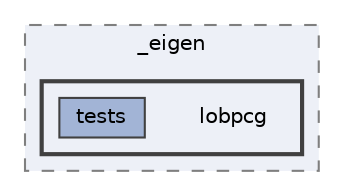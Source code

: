 digraph "/home/jam/Research/IRES-2025/dev/src/llm-scripts/testing/hypothesis-testing/hyp-env/lib/python3.12/site-packages/scipy/sparse/linalg/_eigen/lobpcg"
{
 // LATEX_PDF_SIZE
  bgcolor="transparent";
  edge [fontname=Helvetica,fontsize=10,labelfontname=Helvetica,labelfontsize=10];
  node [fontname=Helvetica,fontsize=10,shape=box,height=0.2,width=0.4];
  compound=true
  subgraph clusterdir_ac05138e5ab180106df932acbed4569d {
    graph [ bgcolor="#edf0f7", pencolor="grey50", label="_eigen", fontname=Helvetica,fontsize=10 style="filled,dashed", URL="dir_ac05138e5ab180106df932acbed4569d.html",tooltip=""]
  subgraph clusterdir_2f84ad7217b672dc1f9075c88470dc7c {
    graph [ bgcolor="#edf0f7", pencolor="grey25", label="", fontname=Helvetica,fontsize=10 style="filled,bold", URL="dir_2f84ad7217b672dc1f9075c88470dc7c.html",tooltip=""]
    dir_2f84ad7217b672dc1f9075c88470dc7c [shape=plaintext, label="lobpcg"];
  dir_02fee30749e88e2f456fa07b2bc07b00 [label="tests", fillcolor="#a2b4d6", color="grey25", style="filled", URL="dir_02fee30749e88e2f456fa07b2bc07b00.html",tooltip=""];
  }
  }
}
